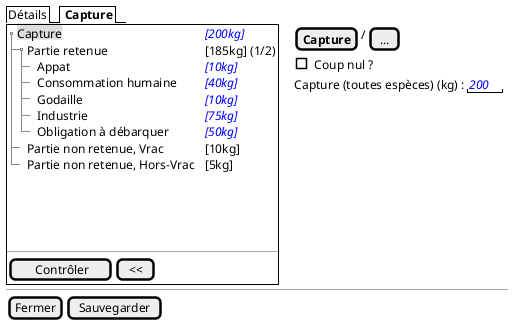 @startsalt
{
  {/ Détails | <b> Capture }
  {+
    {T
         + <back:#DDD>Capture         | <i><color:blue>[200kg]
         ++ Partie retenue       | [185kg] (1/2)
       +++ Appat | <i><color:blue>[10kg]
       +++ Consommation humaine | <i><color:blue>[40kg]
       +++ Godaille | <i><color:blue>[10kg]
       +++ Industrie | <i><color:blue>[75kg]
       +++ Obligation à débarquer| <i><color:blue>[50kg]
         ++ Partie non retenue, Vrac      | [10kg]
         ++ Partie non retenue, Hors-Vrac | [5kg]
    }
    .
    .
    .
    .
    --
    {
       [<&checkmark> Contrôler] | [ << ]
    }
  } | . | {

   { [<b>Capture] | / | [...]}

       {[ ] Coup nul ? }
       {Capture (toutes espèces) (kg) : | " <i><color:blue>200" }
  }

  -- | -- | --
  { [Fermer] | [Sauvegarder] }
}
@endsalt

